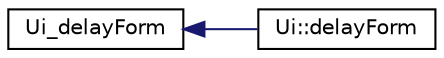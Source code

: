 digraph "Graphical Class Hierarchy"
{
  edge [fontname="Helvetica",fontsize="10",labelfontname="Helvetica",labelfontsize="10"];
  node [fontname="Helvetica",fontsize="10",shape=record];
  rankdir="LR";
  Node1 [label="Ui_delayForm",height=0.2,width=0.4,color="black", fillcolor="white", style="filled",URL="$class_ui__delay_form.html"];
  Node1 -> Node2 [dir="back",color="midnightblue",fontsize="10",style="solid",fontname="Helvetica"];
  Node2 [label="Ui::delayForm",height=0.2,width=0.4,color="black", fillcolor="white", style="filled",URL="$class_ui_1_1delay_form.html"];
}
